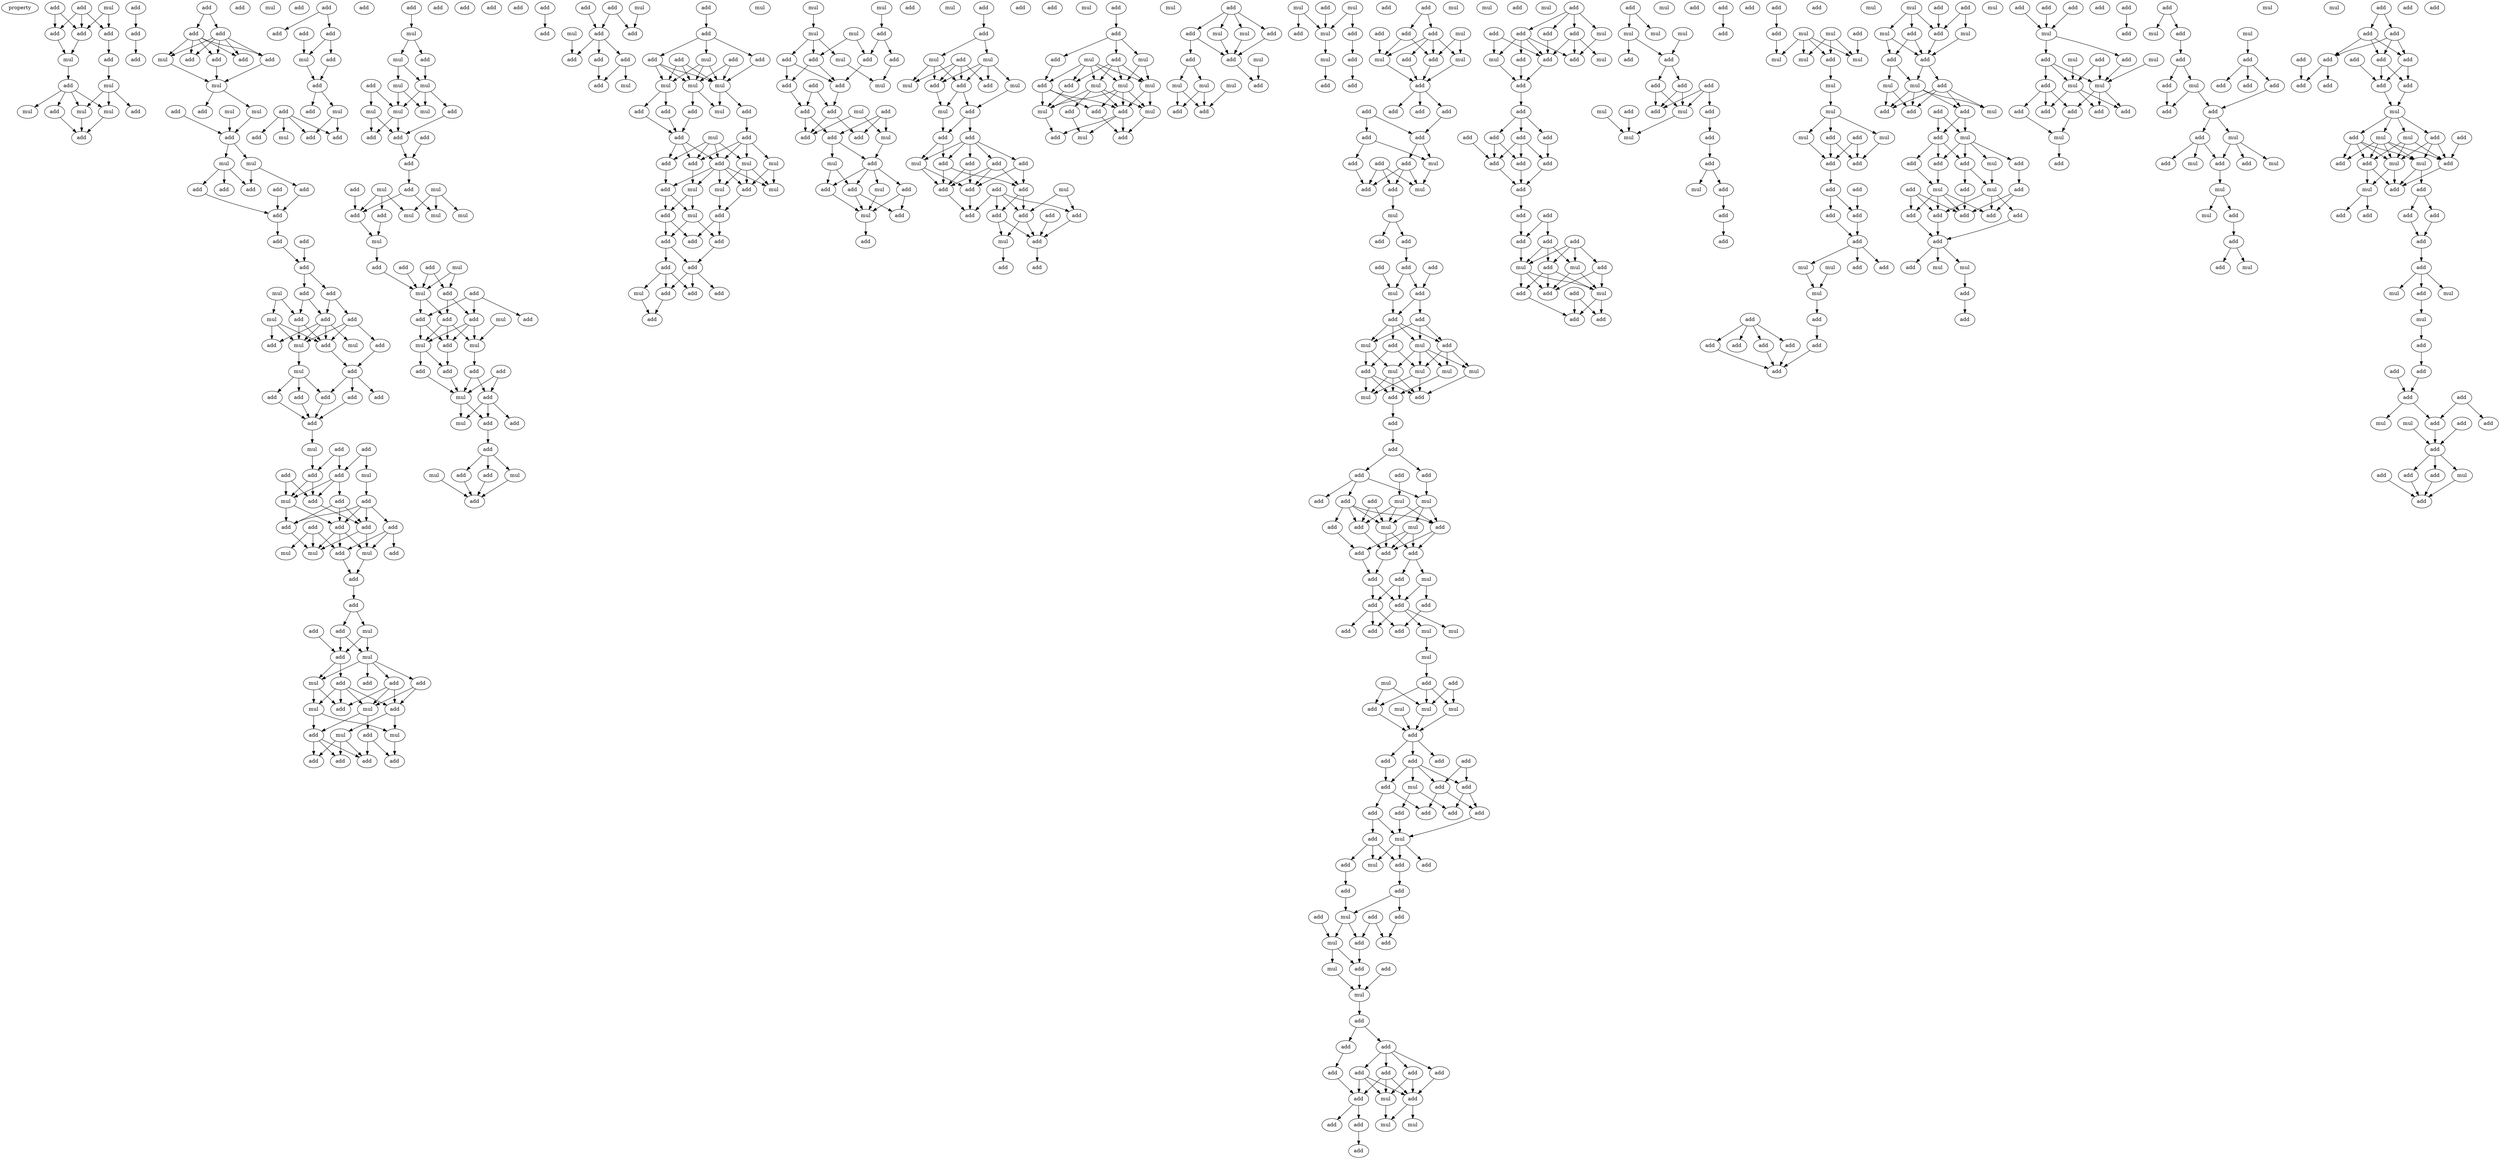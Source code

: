 digraph {
    node [fontcolor=black]
    property [mul=2,lf=1.5]
    0 [ label = add ];
    1 [ label = mul ];
    2 [ label = add ];
    3 [ label = add ];
    4 [ label = add ];
    5 [ label = add ];
    6 [ label = add ];
    7 [ label = mul ];
    8 [ label = mul ];
    9 [ label = add ];
    10 [ label = add ];
    11 [ label = add ];
    12 [ label = mul ];
    13 [ label = mul ];
    14 [ label = mul ];
    15 [ label = add ];
    16 [ label = add ];
    17 [ label = add ];
    18 [ label = add ];
    19 [ label = add ];
    20 [ label = add ];
    21 [ label = add ];
    22 [ label = add ];
    23 [ label = mul ];
    24 [ label = add ];
    25 [ label = add ];
    26 [ label = add ];
    27 [ label = mul ];
    28 [ label = add ];
    29 [ label = mul ];
    30 [ label = mul ];
    31 [ label = add ];
    32 [ label = add ];
    33 [ label = mul ];
    34 [ label = mul ];
    35 [ label = add ];
    36 [ label = add ];
    37 [ label = add ];
    38 [ label = add ];
    39 [ label = add ];
    40 [ label = add ];
    41 [ label = add ];
    42 [ label = add ];
    43 [ label = add ];
    44 [ label = add ];
    45 [ label = add ];
    46 [ label = mul ];
    47 [ label = add ];
    48 [ label = add ];
    49 [ label = add ];
    50 [ label = mul ];
    51 [ label = mul ];
    52 [ label = add ];
    53 [ label = add ];
    54 [ label = mul ];
    55 [ label = mul ];
    56 [ label = add ];
    57 [ label = add ];
    58 [ label = mul ];
    59 [ label = add ];
    60 [ label = add ];
    61 [ label = add ];
    62 [ label = add ];
    63 [ label = add ];
    64 [ label = add ];
    65 [ label = add ];
    66 [ label = add ];
    67 [ label = add ];
    68 [ label = mul ];
    69 [ label = add ];
    70 [ label = add ];
    71 [ label = mul ];
    72 [ label = add ];
    73 [ label = add ];
    74 [ label = add ];
    75 [ label = add ];
    76 [ label = mul ];
    77 [ label = add ];
    78 [ label = add ];
    79 [ label = add ];
    80 [ label = add ];
    81 [ label = add ];
    82 [ label = mul ];
    83 [ label = mul ];
    84 [ label = add ];
    85 [ label = mul ];
    86 [ label = add ];
    87 [ label = add ];
    88 [ label = add ];
    89 [ label = mul ];
    90 [ label = add ];
    91 [ label = add ];
    92 [ label = mul ];
    93 [ label = add ];
    94 [ label = add ];
    95 [ label = add ];
    96 [ label = mul ];
    97 [ label = add ];
    98 [ label = add ];
    99 [ label = add ];
    100 [ label = mul ];
    101 [ label = mul ];
    102 [ label = add ];
    103 [ label = mul ];
    104 [ label = mul ];
    105 [ label = add ];
    106 [ label = add ];
    107 [ label = add ];
    108 [ label = add ];
    109 [ label = add ];
    110 [ label = add ];
    111 [ label = add ];
    112 [ label = add ];
    113 [ label = add ];
    114 [ label = add ];
    115 [ label = add ];
    116 [ label = add ];
    117 [ label = mul ];
    118 [ label = add ];
    119 [ label = add ];
    120 [ label = mul ];
    121 [ label = add ];
    122 [ label = add ];
    123 [ label = add ];
    124 [ label = mul ];
    125 [ label = add ];
    126 [ label = add ];
    127 [ label = add ];
    128 [ label = add ];
    129 [ label = mul ];
    130 [ label = add ];
    131 [ label = mul ];
    132 [ label = mul ];
    133 [ label = mul ];
    134 [ label = add ];
    135 [ label = mul ];
    136 [ label = mul ];
    137 [ label = add ];
    138 [ label = add ];
    139 [ label = mul ];
    140 [ label = add ];
    141 [ label = add ];
    142 [ label = add ];
    143 [ label = add ];
    144 [ label = add ];
    145 [ label = mul ];
    146 [ label = add ];
    147 [ label = mul ];
    148 [ label = add ];
    149 [ label = add ];
    150 [ label = mul ];
    151 [ label = mul ];
    152 [ label = mul ];
    153 [ label = mul ];
    154 [ label = mul ];
    155 [ label = add ];
    156 [ label = add ];
    157 [ label = add ];
    158 [ label = add ];
    159 [ label = mul ];
    160 [ label = add ];
    161 [ label = add ];
    162 [ label = add ];
    163 [ label = add ];
    164 [ label = mul ];
    165 [ label = add ];
    166 [ label = add ];
    167 [ label = mul ];
    168 [ label = mul ];
    169 [ label = add ];
    170 [ label = add ];
    171 [ label = add ];
    172 [ label = add ];
    173 [ label = add ];
    174 [ label = mul ];
    175 [ label = add ];
    176 [ label = add ];
    177 [ label = mul ];
    178 [ label = add ];
    179 [ label = add ];
    180 [ label = add ];
    181 [ label = mul ];
    182 [ label = add ];
    183 [ label = add ];
    184 [ label = mul ];
    185 [ label = add ];
    186 [ label = add ];
    187 [ label = add ];
    188 [ label = add ];
    189 [ label = add ];
    190 [ label = mul ];
    191 [ label = mul ];
    192 [ label = add ];
    193 [ label = add ];
    194 [ label = add ];
    195 [ label = add ];
    196 [ label = add ];
    197 [ label = add ];
    198 [ label = add ];
    199 [ label = mul ];
    200 [ label = add ];
    201 [ label = add ];
    202 [ label = mul ];
    203 [ label = add ];
    204 [ label = add ];
    205 [ label = add ];
    206 [ label = mul ];
    207 [ label = mul ];
    208 [ label = mul ];
    209 [ label = add ];
    210 [ label = add ];
    211 [ label = add ];
    212 [ label = add ];
    213 [ label = mul ];
    214 [ label = mul ];
    215 [ label = add ];
    216 [ label = add ];
    217 [ label = mul ];
    218 [ label = mul ];
    219 [ label = add ];
    220 [ label = add ];
    221 [ label = add ];
    222 [ label = mul ];
    223 [ label = mul ];
    224 [ label = add ];
    225 [ label = mul ];
    226 [ label = add ];
    227 [ label = add ];
    228 [ label = add ];
    229 [ label = mul ];
    230 [ label = add ];
    231 [ label = add ];
    232 [ label = add ];
    233 [ label = add ];
    234 [ label = mul ];
    235 [ label = add ];
    236 [ label = add ];
    237 [ label = add ];
    238 [ label = add ];
    239 [ label = mul ];
    240 [ label = add ];
    241 [ label = mul ];
    242 [ label = mul ];
    243 [ label = mul ];
    244 [ label = add ];
    245 [ label = mul ];
    246 [ label = add ];
    247 [ label = add ];
    248 [ label = add ];
    249 [ label = mul ];
    250 [ label = add ];
    251 [ label = add ];
    252 [ label = add ];
    253 [ label = add ];
    254 [ label = mul ];
    255 [ label = add ];
    256 [ label = mul ];
    257 [ label = add ];
    258 [ label = add ];
    259 [ label = add ];
    260 [ label = add ];
    261 [ label = add ];
    262 [ label = mul ];
    263 [ label = add ];
    264 [ label = mul ];
    265 [ label = mul ];
    266 [ label = add ];
    267 [ label = add ];
    268 [ label = add ];
    269 [ label = add ];
    270 [ label = mul ];
    271 [ label = add ];
    272 [ label = add ];
    273 [ label = mul ];
    274 [ label = add ];
    275 [ label = add ];
    276 [ label = add ];
    277 [ label = add ];
    278 [ label = add ];
    279 [ label = mul ];
    280 [ label = mul ];
    281 [ label = add ];
    282 [ label = add ];
    283 [ label = add ];
    284 [ label = mul ];
    285 [ label = mul ];
    286 [ label = add ];
    287 [ label = mul ];
    288 [ label = add ];
    289 [ label = add ];
    290 [ label = add ];
    291 [ label = mul ];
    292 [ label = add ];
    293 [ label = add ];
    294 [ label = add ];
    295 [ label = add ];
    296 [ label = mul ];
    297 [ label = add ];
    298 [ label = add ];
    299 [ label = add ];
    300 [ label = add ];
    301 [ label = add ];
    302 [ label = add ];
    303 [ label = add ];
    304 [ label = add ];
    305 [ label = mul ];
    306 [ label = add ];
    307 [ label = add ];
    308 [ label = add ];
    309 [ label = mul ];
    310 [ label = add ];
    311 [ label = mul ];
    312 [ label = add ];
    313 [ label = mul ];
    314 [ label = add ];
    315 [ label = add ];
    316 [ label = mul ];
    317 [ label = mul ];
    318 [ label = add ];
    319 [ label = mul ];
    320 [ label = add ];
    321 [ label = mul ];
    322 [ label = mul ];
    323 [ label = add ];
    324 [ label = add ];
    325 [ label = add ];
    326 [ label = mul ];
    327 [ label = mul ];
    328 [ label = add ];
    329 [ label = add ];
    330 [ label = add ];
    331 [ label = add ];
    332 [ label = mul ];
    333 [ label = mul ];
    334 [ label = add ];
    335 [ label = mul ];
    336 [ label = add ];
    337 [ label = add ];
    338 [ label = mul ];
    339 [ label = add ];
    340 [ label = mul ];
    341 [ label = mul ];
    342 [ label = add ];
    343 [ label = add ];
    344 [ label = mul ];
    345 [ label = mul ];
    346 [ label = add ];
    347 [ label = add ];
    348 [ label = mul ];
    349 [ label = add ];
    350 [ label = mul ];
    351 [ label = add ];
    352 [ label = add ];
    353 [ label = add ];
    354 [ label = add ];
    355 [ label = add ];
    356 [ label = add ];
    357 [ label = mul ];
    358 [ label = add ];
    359 [ label = add ];
    360 [ label = mul ];
    361 [ label = add ];
    362 [ label = mul ];
    363 [ label = add ];
    364 [ label = add ];
    365 [ label = add ];
    366 [ label = add ];
    367 [ label = add ];
    368 [ label = add ];
    369 [ label = add ];
    370 [ label = add ];
    371 [ label = add ];
    372 [ label = mul ];
    373 [ label = add ];
    374 [ label = mul ];
    375 [ label = add ];
    376 [ label = add ];
    377 [ label = mul ];
    378 [ label = add ];
    379 [ label = mul ];
    380 [ label = add ];
    381 [ label = add ];
    382 [ label = add ];
    383 [ label = mul ];
    384 [ label = add ];
    385 [ label = add ];
    386 [ label = add ];
    387 [ label = mul ];
    388 [ label = add ];
    389 [ label = add ];
    390 [ label = mul ];
    391 [ label = add ];
    392 [ label = mul ];
    393 [ label = add ];
    394 [ label = add ];
    395 [ label = mul ];
    396 [ label = mul ];
    397 [ label = mul ];
    398 [ label = mul ];
    399 [ label = add ];
    400 [ label = add ];
    401 [ label = add ];
    402 [ label = mul ];
    403 [ label = add ];
    404 [ label = add ];
    405 [ label = add ];
    406 [ label = add ];
    407 [ label = add ];
    408 [ label = mul ];
    409 [ label = mul ];
    410 [ label = add ];
    411 [ label = add ];
    412 [ label = add ];
    413 [ label = add ];
    414 [ label = add ];
    415 [ label = mul ];
    416 [ label = mul ];
    417 [ label = add ];
    418 [ label = add ];
    419 [ label = add ];
    420 [ label = add ];
    421 [ label = add ];
    422 [ label = mul ];
    423 [ label = add ];
    424 [ label = add ];
    425 [ label = add ];
    426 [ label = add ];
    427 [ label = mul ];
    428 [ label = add ];
    429 [ label = add ];
    430 [ label = mul ];
    431 [ label = add ];
    432 [ label = mul ];
    433 [ label = add ];
    434 [ label = mul ];
    435 [ label = add ];
    436 [ label = add ];
    437 [ label = mul ];
    438 [ label = mul ];
    439 [ label = mul ];
    440 [ label = add ];
    441 [ label = add ];
    442 [ label = add ];
    443 [ label = add ];
    444 [ label = add ];
    445 [ label = add ];
    446 [ label = add ];
    447 [ label = add ];
    448 [ label = mul ];
    449 [ label = add ];
    450 [ label = add ];
    451 [ label = add ];
    452 [ label = add ];
    453 [ label = add ];
    454 [ label = mul ];
    455 [ label = add ];
    456 [ label = add ];
    457 [ label = add ];
    458 [ label = add ];
    459 [ label = mul ];
    460 [ label = add ];
    461 [ label = add ];
    462 [ label = mul ];
    463 [ label = add ];
    464 [ label = add ];
    465 [ label = add ];
    466 [ label = add ];
    467 [ label = mul ];
    468 [ label = add ];
    469 [ label = mul ];
    470 [ label = add ];
    471 [ label = mul ];
    472 [ label = add ];
    473 [ label = mul ];
    474 [ label = add ];
    475 [ label = add ];
    476 [ label = add ];
    477 [ label = add ];
    478 [ label = add ];
    479 [ label = add ];
    480 [ label = add ];
    481 [ label = add ];
    482 [ label = add ];
    483 [ label = add ];
    484 [ label = mul ];
    485 [ label = mul ];
    486 [ label = mul ];
    487 [ label = add ];
    488 [ label = add ];
    489 [ label = add ];
    490 [ label = add ];
    491 [ label = add ];
    492 [ label = add ];
    493 [ label = mul ];
    494 [ label = add ];
    495 [ label = add ];
    496 [ label = add ];
    497 [ label = mul ];
    498 [ label = add ];
    499 [ label = add ];
    500 [ label = mul ];
    501 [ label = add ];
    502 [ label = add ];
    503 [ label = add ];
    504 [ label = add ];
    505 [ label = add ];
    506 [ label = add ];
    507 [ label = add ];
    508 [ label = add ];
    509 [ label = add ];
    510 [ label = add ];
    511 [ label = add ];
    512 [ label = add ];
    513 [ label = add ];
    514 [ label = add ];
    515 [ label = add ];
    516 [ label = add ];
    517 [ label = add ];
    518 [ label = mul ];
    519 [ label = mul ];
    520 [ label = add ];
    521 [ label = add ];
    522 [ label = mul ];
    523 [ label = add ];
    524 [ label = add ];
    525 [ label = add ];
    526 [ label = add ];
    527 [ label = mul ];
    528 [ label = mul ];
    529 [ label = mul ];
    530 [ label = mul ];
    531 [ label = add ];
    532 [ label = add ];
    533 [ label = add ];
    534 [ label = add ];
    535 [ label = add ];
    536 [ label = add ];
    537 [ label = mul ];
    538 [ label = add ];
    539 [ label = mul ];
    540 [ label = add ];
    541 [ label = add ];
    542 [ label = add ];
    543 [ label = mul ];
    544 [ label = add ];
    545 [ label = add ];
    546 [ label = mul ];
    547 [ label = add ];
    548 [ label = add ];
    549 [ label = add ];
    550 [ label = add ];
    551 [ label = add ];
    552 [ label = add ];
    553 [ label = add ];
    554 [ label = mul ];
    555 [ label = add ];
    556 [ label = add ];
    557 [ label = mul ];
    558 [ label = mul ];
    559 [ label = add ];
    560 [ label = mul ];
    561 [ label = mul ];
    562 [ label = mul ];
    563 [ label = mul ];
    564 [ label = add ];
    565 [ label = mul ];
    566 [ label = mul ];
    567 [ label = add ];
    568 [ label = add ];
    569 [ label = add ];
    570 [ label = add ];
    571 [ label = add ];
    572 [ label = add ];
    573 [ label = add ];
    574 [ label = add ];
    575 [ label = mul ];
    576 [ label = add ];
    577 [ label = add ];
    578 [ label = mul ];
    579 [ label = mul ];
    580 [ label = mul ];
    581 [ label = add ];
    582 [ label = add ];
    583 [ label = add ];
    584 [ label = add ];
    585 [ label = add ];
    586 [ label = add ];
    587 [ label = add ];
    588 [ label = add ];
    589 [ label = add ];
    590 [ label = add ];
    591 [ label = mul ];
    592 [ label = mul ];
    593 [ label = add ];
    594 [ label = add ];
    595 [ label = mul ];
    596 [ label = add ];
    597 [ label = add ];
    598 [ label = mul ];
    599 [ label = add ];
    600 [ label = mul ];
    601 [ label = add ];
    602 [ label = add ];
    603 [ label = add ];
    604 [ label = mul ];
    605 [ label = add ];
    606 [ label = mul ];
    607 [ label = add ];
    608 [ label = add ];
    609 [ label = add ];
    610 [ label = add ];
    611 [ label = add ];
    612 [ label = mul ];
    613 [ label = add ];
    614 [ label = add ];
    615 [ label = add ];
    616 [ label = mul ];
    617 [ label = mul ];
    618 [ label = add ];
    619 [ label = add ];
    620 [ label = add ];
    621 [ label = add ];
    622 [ label = add ];
    623 [ label = add ];
    624 [ label = add ];
    625 [ label = mul ];
    626 [ label = mul ];
    627 [ label = mul ];
    628 [ label = add ];
    629 [ label = add ];
    630 [ label = add ];
    631 [ label = add ];
    632 [ label = add ];
    633 [ label = add ];
    634 [ label = mul ];
    635 [ label = mul ];
    636 [ label = mul ];
    637 [ label = add ];
    638 [ label = add ];
    639 [ label = add ];
    640 [ label = mul ];
    641 [ label = mul ];
    642 [ label = add ];
    643 [ label = add ];
    644 [ label = add ];
    645 [ label = add ];
    646 [ label = add ];
    647 [ label = add ];
    648 [ label = mul ];
    649 [ label = add ];
    650 [ label = add ];
    651 [ label = add ];
    652 [ label = add ];
    653 [ label = mul ];
    654 [ label = mul ];
    655 [ label = add ];
    656 [ label = add ];
    657 [ label = add ];
    658 [ label = mul ];
    659 [ label = add ];
    660 [ label = add ];
    661 [ label = add ];
    662 [ label = add ];
    663 [ label = add ];
    664 [ label = add ];
    665 [ label = add ];
    666 [ label = mul ];
    667 [ label = add ];
    668 [ label = add ];
    669 [ label = add ];
    670 [ label = mul ];
    671 [ label = mul ];
    672 [ label = mul ];
    673 [ label = mul ];
    674 [ label = mul ];
    675 [ label = mul ];
    676 [ label = add ];
    677 [ label = add ];
    678 [ label = add ];
    679 [ label = add ];
    680 [ label = mul ];
    681 [ label = add ];
    682 [ label = add ];
    683 [ label = add ];
    684 [ label = add ];
    685 [ label = add ];
    686 [ label = add ];
    687 [ label = add ];
    688 [ label = add ];
    689 [ label = add ];
    690 [ label = add ];
    691 [ label = add ];
    692 [ label = mul ];
    693 [ label = add ];
    694 [ label = mul ];
    695 [ label = add ];
    696 [ label = add ];
    697 [ label = mul ];
    698 [ label = mul ];
    699 [ label = add ];
    700 [ label = mul ];
    701 [ label = add ];
    702 [ label = add ];
    703 [ label = add ];
    704 [ label = mul ];
    705 [ label = add ];
    706 [ label = add ];
    707 [ label = add ];
    708 [ label = add ];
    709 [ label = add ];
    710 [ label = add ];
    711 [ label = add ];
    712 [ label = add ];
    713 [ label = mul ];
    714 [ label = add ];
    715 [ label = mul ];
    716 [ label = mul ];
    717 [ label = add ];
    718 [ label = add ];
    719 [ label = add ];
    720 [ label = add ];
    721 [ label = add ];
    722 [ label = mul ];
    723 [ label = mul ];
    724 [ label = add ];
    725 [ label = add ];
    726 [ label = add ];
    727 [ label = add ];
    728 [ label = add ];
    729 [ label = add ];
    730 [ label = add ];
    731 [ label = add ];
    732 [ label = mul ];
    733 [ label = add ];
    0 -> 3 [ name = 0 ];
    0 -> 4 [ name = 1 ];
    1 -> 4 [ name = 2 ];
    1 -> 5 [ name = 3 ];
    2 -> 3 [ name = 4 ];
    2 -> 4 [ name = 5 ];
    2 -> 5 [ name = 6 ];
    3 -> 7 [ name = 7 ];
    4 -> 7 [ name = 8 ];
    5 -> 6 [ name = 9 ];
    6 -> 8 [ name = 10 ];
    7 -> 9 [ name = 11 ];
    8 -> 11 [ name = 12 ];
    8 -> 13 [ name = 13 ];
    8 -> 14 [ name = 14 ];
    9 -> 10 [ name = 15 ];
    9 -> 12 [ name = 16 ];
    9 -> 13 [ name = 17 ];
    9 -> 14 [ name = 18 ];
    10 -> 15 [ name = 19 ];
    13 -> 15 [ name = 20 ];
    14 -> 15 [ name = 21 ];
    16 -> 17 [ name = 22 ];
    17 -> 18 [ name = 23 ];
    19 -> 20 [ name = 24 ];
    19 -> 21 [ name = 25 ];
    20 -> 22 [ name = 26 ];
    20 -> 23 [ name = 27 ];
    20 -> 24 [ name = 28 ];
    20 -> 25 [ name = 29 ];
    20 -> 26 [ name = 30 ];
    21 -> 22 [ name = 31 ];
    21 -> 23 [ name = 32 ];
    21 -> 24 [ name = 33 ];
    21 -> 25 [ name = 34 ];
    21 -> 26 [ name = 35 ];
    23 -> 27 [ name = 36 ];
    24 -> 27 [ name = 37 ];
    26 -> 27 [ name = 38 ];
    27 -> 29 [ name = 39 ];
    27 -> 31 [ name = 40 ];
    28 -> 32 [ name = 41 ];
    29 -> 32 [ name = 42 ];
    30 -> 32 [ name = 43 ];
    32 -> 33 [ name = 44 ];
    32 -> 34 [ name = 45 ];
    33 -> 36 [ name = 46 ];
    33 -> 39 [ name = 47 ];
    34 -> 35 [ name = 48 ];
    34 -> 38 [ name = 49 ];
    34 -> 39 [ name = 50 ];
    35 -> 40 [ name = 51 ];
    36 -> 40 [ name = 52 ];
    37 -> 40 [ name = 53 ];
    40 -> 41 [ name = 54 ];
    41 -> 44 [ name = 55 ];
    42 -> 44 [ name = 56 ];
    44 -> 45 [ name = 57 ];
    44 -> 47 [ name = 58 ];
    45 -> 48 [ name = 59 ];
    45 -> 52 [ name = 60 ];
    46 -> 49 [ name = 61 ];
    46 -> 51 [ name = 62 ];
    47 -> 48 [ name = 63 ];
    47 -> 49 [ name = 64 ];
    48 -> 53 [ name = 65 ];
    48 -> 54 [ name = 66 ];
    48 -> 55 [ name = 67 ];
    48 -> 57 [ name = 68 ];
    49 -> 53 [ name = 69 ];
    49 -> 54 [ name = 70 ];
    51 -> 53 [ name = 71 ];
    51 -> 54 [ name = 72 ];
    51 -> 57 [ name = 73 ];
    52 -> 53 [ name = 74 ];
    52 -> 54 [ name = 75 ];
    52 -> 56 [ name = 76 ];
    53 -> 59 [ name = 77 ];
    54 -> 58 [ name = 78 ];
    56 -> 59 [ name = 79 ];
    58 -> 61 [ name = 80 ];
    58 -> 63 [ name = 81 ];
    58 -> 64 [ name = 82 ];
    59 -> 60 [ name = 83 ];
    59 -> 62 [ name = 84 ];
    59 -> 64 [ name = 85 ];
    61 -> 65 [ name = 86 ];
    62 -> 65 [ name = 87 ];
    63 -> 65 [ name = 88 ];
    64 -> 65 [ name = 89 ];
    65 -> 68 [ name = 90 ];
    66 -> 69 [ name = 91 ];
    66 -> 72 [ name = 92 ];
    67 -> 71 [ name = 93 ];
    67 -> 72 [ name = 94 ];
    68 -> 69 [ name = 95 ];
    69 -> 73 [ name = 96 ];
    69 -> 76 [ name = 97 ];
    70 -> 73 [ name = 98 ];
    70 -> 76 [ name = 99 ];
    71 -> 74 [ name = 100 ];
    72 -> 73 [ name = 101 ];
    72 -> 75 [ name = 102 ];
    72 -> 76 [ name = 103 ];
    73 -> 80 [ name = 104 ];
    74 -> 77 [ name = 105 ];
    74 -> 79 [ name = 106 ];
    74 -> 80 [ name = 107 ];
    74 -> 81 [ name = 108 ];
    75 -> 77 [ name = 109 ];
    75 -> 79 [ name = 110 ];
    75 -> 80 [ name = 111 ];
    76 -> 77 [ name = 112 ];
    76 -> 79 [ name = 113 ];
    77 -> 83 [ name = 114 ];
    78 -> 82 [ name = 115 ];
    78 -> 83 [ name = 116 ];
    78 -> 84 [ name = 117 ];
    79 -> 83 [ name = 118 ];
    79 -> 84 [ name = 119 ];
    79 -> 85 [ name = 120 ];
    80 -> 83 [ name = 121 ];
    80 -> 85 [ name = 122 ];
    81 -> 84 [ name = 123 ];
    81 -> 85 [ name = 124 ];
    81 -> 86 [ name = 125 ];
    84 -> 87 [ name = 126 ];
    85 -> 87 [ name = 127 ];
    87 -> 88 [ name = 128 ];
    88 -> 89 [ name = 129 ];
    88 -> 90 [ name = 130 ];
    89 -> 92 [ name = 131 ];
    89 -> 93 [ name = 132 ];
    90 -> 92 [ name = 133 ];
    90 -> 93 [ name = 134 ];
    91 -> 93 [ name = 135 ];
    92 -> 95 [ name = 136 ];
    92 -> 96 [ name = 137 ];
    92 -> 97 [ name = 138 ];
    92 -> 98 [ name = 139 ];
    93 -> 94 [ name = 140 ];
    93 -> 96 [ name = 141 ];
    94 -> 99 [ name = 142 ];
    94 -> 100 [ name = 143 ];
    94 -> 101 [ name = 144 ];
    94 -> 102 [ name = 145 ];
    96 -> 99 [ name = 146 ];
    96 -> 100 [ name = 147 ];
    97 -> 99 [ name = 148 ];
    97 -> 101 [ name = 149 ];
    97 -> 102 [ name = 150 ];
    98 -> 101 [ name = 151 ];
    98 -> 102 [ name = 152 ];
    100 -> 104 [ name = 153 ];
    100 -> 106 [ name = 154 ];
    101 -> 105 [ name = 155 ];
    101 -> 106 [ name = 156 ];
    102 -> 103 [ name = 157 ];
    102 -> 104 [ name = 158 ];
    103 -> 107 [ name = 159 ];
    103 -> 108 [ name = 160 ];
    103 -> 109 [ name = 161 ];
    104 -> 111 [ name = 162 ];
    105 -> 109 [ name = 163 ];
    105 -> 111 [ name = 164 ];
    106 -> 107 [ name = 165 ];
    106 -> 108 [ name = 166 ];
    106 -> 109 [ name = 167 ];
    112 -> 114 [ name = 168 ];
    112 -> 115 [ name = 169 ];
    113 -> 117 [ name = 170 ];
    114 -> 116 [ name = 171 ];
    114 -> 117 [ name = 172 ];
    116 -> 118 [ name = 173 ];
    117 -> 118 [ name = 174 ];
    118 -> 120 [ name = 175 ];
    118 -> 121 [ name = 176 ];
    119 -> 122 [ name = 177 ];
    119 -> 123 [ name = 178 ];
    119 -> 124 [ name = 179 ];
    119 -> 126 [ name = 180 ];
    120 -> 122 [ name = 181 ];
    120 -> 126 [ name = 182 ];
    127 -> 129 [ name = 183 ];
    129 -> 130 [ name = 184 ];
    129 -> 131 [ name = 185 ];
    130 -> 133 [ name = 186 ];
    131 -> 132 [ name = 187 ];
    131 -> 133 [ name = 188 ];
    132 -> 135 [ name = 189 ];
    132 -> 136 [ name = 190 ];
    133 -> 135 [ name = 191 ];
    133 -> 136 [ name = 192 ];
    133 -> 137 [ name = 193 ];
    134 -> 135 [ name = 194 ];
    134 -> 139 [ name = 195 ];
    135 -> 141 [ name = 196 ];
    135 -> 142 [ name = 197 ];
    137 -> 142 [ name = 198 ];
    139 -> 141 [ name = 199 ];
    139 -> 142 [ name = 200 ];
    140 -> 143 [ name = 201 ];
    142 -> 143 [ name = 202 ];
    143 -> 144 [ name = 203 ];
    144 -> 148 [ name = 204 ];
    144 -> 151 [ name = 205 ];
    145 -> 150 [ name = 206 ];
    145 -> 151 [ name = 207 ];
    145 -> 152 [ name = 208 ];
    146 -> 148 [ name = 209 ];
    147 -> 148 [ name = 210 ];
    147 -> 149 [ name = 211 ];
    147 -> 152 [ name = 212 ];
    148 -> 153 [ name = 213 ];
    149 -> 153 [ name = 214 ];
    153 -> 156 [ name = 215 ];
    154 -> 159 [ name = 216 ];
    154 -> 161 [ name = 217 ];
    156 -> 159 [ name = 218 ];
    157 -> 159 [ name = 219 ];
    158 -> 159 [ name = 220 ];
    158 -> 161 [ name = 221 ];
    159 -> 162 [ name = 222 ];
    159 -> 165 [ name = 223 ];
    160 -> 162 [ name = 224 ];
    160 -> 163 [ name = 225 ];
    160 -> 166 [ name = 226 ];
    161 -> 163 [ name = 227 ];
    161 -> 165 [ name = 228 ];
    162 -> 168 [ name = 229 ];
    162 -> 169 [ name = 230 ];
    163 -> 167 [ name = 231 ];
    163 -> 168 [ name = 232 ];
    163 -> 169 [ name = 233 ];
    164 -> 167 [ name = 234 ];
    165 -> 167 [ name = 235 ];
    165 -> 168 [ name = 236 ];
    165 -> 169 [ name = 237 ];
    167 -> 172 [ name = 238 ];
    168 -> 170 [ name = 239 ];
    168 -> 173 [ name = 240 ];
    169 -> 170 [ name = 241 ];
    170 -> 174 [ name = 242 ];
    171 -> 174 [ name = 243 ];
    171 -> 175 [ name = 244 ];
    172 -> 174 [ name = 245 ];
    172 -> 175 [ name = 246 ];
    173 -> 174 [ name = 247 ];
    174 -> 177 [ name = 248 ];
    174 -> 178 [ name = 249 ];
    175 -> 177 [ name = 250 ];
    175 -> 178 [ name = 251 ];
    175 -> 179 [ name = 252 ];
    178 -> 180 [ name = 253 ];
    180 -> 182 [ name = 254 ];
    180 -> 183 [ name = 255 ];
    180 -> 184 [ name = 256 ];
    181 -> 185 [ name = 257 ];
    182 -> 185 [ name = 258 ];
    183 -> 185 [ name = 259 ];
    184 -> 185 [ name = 260 ];
    186 -> 187 [ name = 261 ];
    188 -> 192 [ name = 262 ];
    189 -> 192 [ name = 263 ];
    189 -> 193 [ name = 264 ];
    190 -> 193 [ name = 265 ];
    191 -> 194 [ name = 266 ];
    192 -> 194 [ name = 267 ];
    192 -> 195 [ name = 268 ];
    192 -> 196 [ name = 269 ];
    195 -> 197 [ name = 270 ];
    195 -> 199 [ name = 271 ];
    196 -> 197 [ name = 272 ];
    198 -> 200 [ name = 273 ];
    200 -> 202 [ name = 274 ];
    200 -> 203 [ name = 275 ];
    200 -> 204 [ name = 276 ];
    201 -> 206 [ name = 277 ];
    201 -> 208 [ name = 278 ];
    202 -> 206 [ name = 279 ];
    202 -> 207 [ name = 280 ];
    202 -> 208 [ name = 281 ];
    203 -> 208 [ name = 282 ];
    204 -> 206 [ name = 283 ];
    204 -> 207 [ name = 284 ];
    204 -> 208 [ name = 285 ];
    205 -> 206 [ name = 286 ];
    205 -> 207 [ name = 287 ];
    205 -> 208 [ name = 288 ];
    206 -> 209 [ name = 289 ];
    206 -> 213 [ name = 290 ];
    207 -> 211 [ name = 291 ];
    207 -> 212 [ name = 292 ];
    208 -> 210 [ name = 293 ];
    208 -> 213 [ name = 294 ];
    209 -> 215 [ name = 295 ];
    210 -> 216 [ name = 296 ];
    211 -> 215 [ name = 297 ];
    212 -> 215 [ name = 298 ];
    214 -> 218 [ name = 299 ];
    214 -> 219 [ name = 300 ];
    214 -> 220 [ name = 301 ];
    214 -> 221 [ name = 302 ];
    215 -> 219 [ name = 303 ];
    215 -> 220 [ name = 304 ];
    215 -> 221 [ name = 305 ];
    216 -> 217 [ name = 306 ];
    216 -> 218 [ name = 307 ];
    216 -> 219 [ name = 308 ];
    216 -> 221 [ name = 309 ];
    217 -> 225 [ name = 310 ];
    217 -> 226 [ name = 311 ];
    218 -> 223 [ name = 312 ];
    218 -> 225 [ name = 313 ];
    218 -> 226 [ name = 314 ];
    219 -> 222 [ name = 315 ];
    219 -> 223 [ name = 316 ];
    219 -> 224 [ name = 317 ];
    219 -> 225 [ name = 318 ];
    219 -> 226 [ name = 319 ];
    220 -> 224 [ name = 320 ];
    221 -> 222 [ name = 321 ];
    222 -> 228 [ name = 322 ];
    222 -> 229 [ name = 323 ];
    223 -> 227 [ name = 324 ];
    224 -> 228 [ name = 325 ];
    224 -> 229 [ name = 326 ];
    226 -> 227 [ name = 327 ];
    227 -> 230 [ name = 328 ];
    227 -> 231 [ name = 329 ];
    228 -> 231 [ name = 330 ];
    228 -> 232 [ name = 331 ];
    229 -> 230 [ name = 332 ];
    229 -> 232 [ name = 333 ];
    230 -> 235 [ name = 334 ];
    232 -> 233 [ name = 335 ];
    232 -> 235 [ name = 336 ];
    233 -> 237 [ name = 337 ];
    233 -> 238 [ name = 338 ];
    233 -> 239 [ name = 339 ];
    235 -> 236 [ name = 340 ];
    235 -> 237 [ name = 341 ];
    235 -> 238 [ name = 342 ];
    238 -> 240 [ name = 343 ];
    239 -> 240 [ name = 344 ];
    241 -> 243 [ name = 345 ];
    242 -> 244 [ name = 346 ];
    243 -> 247 [ name = 347 ];
    243 -> 249 [ name = 348 ];
    243 -> 250 [ name = 349 ];
    244 -> 246 [ name = 350 ];
    244 -> 248 [ name = 351 ];
    245 -> 246 [ name = 352 ];
    245 -> 247 [ name = 353 ];
    246 -> 252 [ name = 354 ];
    247 -> 252 [ name = 355 ];
    247 -> 253 [ name = 356 ];
    248 -> 254 [ name = 357 ];
    249 -> 254 [ name = 358 ];
    250 -> 252 [ name = 359 ];
    250 -> 253 [ name = 360 ];
    251 -> 255 [ name = 361 ];
    251 -> 257 [ name = 362 ];
    252 -> 255 [ name = 363 ];
    253 -> 257 [ name = 364 ];
    255 -> 259 [ name = 365 ];
    255 -> 261 [ name = 366 ];
    256 -> 259 [ name = 367 ];
    256 -> 262 [ name = 368 ];
    257 -> 259 [ name = 369 ];
    257 -> 260 [ name = 370 ];
    258 -> 260 [ name = 371 ];
    258 -> 261 [ name = 372 ];
    258 -> 262 [ name = 373 ];
    260 -> 263 [ name = 374 ];
    260 -> 264 [ name = 375 ];
    262 -> 263 [ name = 376 ];
    263 -> 265 [ name = 377 ];
    263 -> 266 [ name = 378 ];
    263 -> 268 [ name = 379 ];
    263 -> 269 [ name = 380 ];
    264 -> 268 [ name = 381 ];
    264 -> 269 [ name = 382 ];
    265 -> 270 [ name = 383 ];
    266 -> 270 [ name = 384 ];
    266 -> 271 [ name = 385 ];
    268 -> 270 [ name = 386 ];
    268 -> 271 [ name = 387 ];
    269 -> 270 [ name = 388 ];
    270 -> 272 [ name = 389 ];
    274 -> 277 [ name = 390 ];
    277 -> 279 [ name = 391 ];
    277 -> 280 [ name = 392 ];
    278 -> 281 [ name = 393 ];
    278 -> 282 [ name = 394 ];
    278 -> 283 [ name = 395 ];
    278 -> 285 [ name = 396 ];
    279 -> 281 [ name = 397 ];
    279 -> 282 [ name = 398 ];
    279 -> 283 [ name = 399 ];
    279 -> 284 [ name = 400 ];
    280 -> 281 [ name = 401 ];
    280 -> 283 [ name = 402 ];
    280 -> 285 [ name = 403 ];
    281 -> 286 [ name = 404 ];
    281 -> 287 [ name = 405 ];
    283 -> 287 [ name = 406 ];
    284 -> 286 [ name = 407 ];
    286 -> 288 [ name = 408 ];
    286 -> 289 [ name = 409 ];
    287 -> 289 [ name = 410 ];
    288 -> 290 [ name = 411 ];
    288 -> 291 [ name = 412 ];
    288 -> 292 [ name = 413 ];
    288 -> 293 [ name = 414 ];
    288 -> 294 [ name = 415 ];
    289 -> 290 [ name = 416 ];
    289 -> 291 [ name = 417 ];
    290 -> 297 [ name = 418 ];
    290 -> 298 [ name = 419 ];
    291 -> 295 [ name = 420 ];
    291 -> 298 [ name = 421 ];
    292 -> 295 [ name = 422 ];
    292 -> 297 [ name = 423 ];
    292 -> 298 [ name = 424 ];
    293 -> 295 [ name = 425 ];
    293 -> 297 [ name = 426 ];
    294 -> 295 [ name = 427 ];
    294 -> 298 [ name = 428 ];
    295 -> 304 [ name = 429 ];
    296 -> 300 [ name = 430 ];
    296 -> 301 [ name = 431 ];
    297 -> 300 [ name = 432 ];
    297 -> 302 [ name = 433 ];
    298 -> 304 [ name = 434 ];
    299 -> 300 [ name = 435 ];
    299 -> 301 [ name = 436 ];
    299 -> 302 [ name = 437 ];
    299 -> 304 [ name = 438 ];
    300 -> 305 [ name = 439 ];
    300 -> 306 [ name = 440 ];
    301 -> 306 [ name = 441 ];
    302 -> 305 [ name = 442 ];
    302 -> 306 [ name = 443 ];
    303 -> 306 [ name = 444 ];
    305 -> 308 [ name = 445 ];
    306 -> 307 [ name = 446 ];
    310 -> 312 [ name = 447 ];
    312 -> 314 [ name = 448 ];
    312 -> 315 [ name = 449 ];
    312 -> 316 [ name = 450 ];
    313 -> 317 [ name = 451 ];
    313 -> 318 [ name = 452 ];
    313 -> 319 [ name = 453 ];
    313 -> 320 [ name = 454 ];
    313 -> 321 [ name = 455 ];
    314 -> 317 [ name = 456 ];
    314 -> 318 [ name = 457 ];
    314 -> 319 [ name = 458 ];
    314 -> 321 [ name = 459 ];
    315 -> 320 [ name = 460 ];
    316 -> 319 [ name = 461 ];
    316 -> 321 [ name = 462 ];
    317 -> 322 [ name = 463 ];
    317 -> 323 [ name = 464 ];
    317 -> 324 [ name = 465 ];
    317 -> 326 [ name = 466 ];
    318 -> 326 [ name = 467 ];
    319 -> 322 [ name = 468 ];
    319 -> 324 [ name = 469 ];
    320 -> 324 [ name = 470 ];
    320 -> 325 [ name = 471 ];
    320 -> 326 [ name = 472 ];
    321 -> 322 [ name = 473 ];
    321 -> 324 [ name = 474 ];
    321 -> 325 [ name = 475 ];
    321 -> 326 [ name = 476 ];
    322 -> 329 [ name = 477 ];
    323 -> 327 [ name = 478 ];
    324 -> 327 [ name = 479 ];
    324 -> 328 [ name = 480 ];
    324 -> 329 [ name = 481 ];
    325 -> 329 [ name = 482 ];
    326 -> 328 [ name = 483 ];
    330 -> 331 [ name = 484 ];
    330 -> 332 [ name = 485 ];
    330 -> 333 [ name = 486 ];
    330 -> 334 [ name = 487 ];
    331 -> 336 [ name = 488 ];
    331 -> 337 [ name = 489 ];
    332 -> 337 [ name = 490 ];
    333 -> 337 [ name = 491 ];
    334 -> 337 [ name = 492 ];
    335 -> 339 [ name = 493 ];
    336 -> 340 [ name = 494 ];
    336 -> 341 [ name = 495 ];
    337 -> 339 [ name = 496 ];
    338 -> 343 [ name = 497 ];
    340 -> 342 [ name = 498 ];
    340 -> 343 [ name = 499 ];
    341 -> 342 [ name = 500 ];
    341 -> 343 [ name = 501 ];
    344 -> 348 [ name = 502 ];
    344 -> 349 [ name = 503 ];
    345 -> 347 [ name = 504 ];
    345 -> 348 [ name = 505 ];
    346 -> 348 [ name = 506 ];
    347 -> 351 [ name = 507 ];
    348 -> 350 [ name = 508 ];
    350 -> 354 [ name = 509 ];
    351 -> 353 [ name = 510 ];
    355 -> 356 [ name = 511 ];
    355 -> 359 [ name = 512 ];
    356 -> 360 [ name = 513 ];
    356 -> 361 [ name = 514 ];
    356 -> 362 [ name = 515 ];
    356 -> 363 [ name = 516 ];
    357 -> 361 [ name = 517 ];
    357 -> 362 [ name = 518 ];
    358 -> 360 [ name = 519 ];
    359 -> 360 [ name = 520 ];
    359 -> 361 [ name = 521 ];
    360 -> 364 [ name = 522 ];
    361 -> 364 [ name = 523 ];
    362 -> 364 [ name = 524 ];
    363 -> 364 [ name = 525 ];
    364 -> 366 [ name = 526 ];
    364 -> 367 [ name = 527 ];
    364 -> 368 [ name = 528 ];
    365 -> 369 [ name = 529 ];
    365 -> 370 [ name = 530 ];
    366 -> 370 [ name = 531 ];
    369 -> 371 [ name = 532 ];
    369 -> 374 [ name = 533 ];
    370 -> 373 [ name = 534 ];
    370 -> 374 [ name = 535 ];
    371 -> 376 [ name = 536 ];
    373 -> 376 [ name = 537 ];
    373 -> 377 [ name = 538 ];
    373 -> 378 [ name = 539 ];
    374 -> 377 [ name = 540 ];
    375 -> 376 [ name = 541 ];
    375 -> 377 [ name = 542 ];
    375 -> 378 [ name = 543 ];
    378 -> 379 [ name = 544 ];
    379 -> 380 [ name = 545 ];
    379 -> 381 [ name = 546 ];
    381 -> 384 [ name = 547 ];
    382 -> 387 [ name = 548 ];
    384 -> 386 [ name = 549 ];
    384 -> 387 [ name = 550 ];
    385 -> 386 [ name = 551 ];
    386 -> 388 [ name = 552 ];
    386 -> 389 [ name = 553 ];
    387 -> 389 [ name = 554 ];
    388 -> 390 [ name = 555 ];
    388 -> 392 [ name = 556 ];
    388 -> 393 [ name = 557 ];
    389 -> 390 [ name = 558 ];
    389 -> 391 [ name = 559 ];
    389 -> 392 [ name = 560 ];
    389 -> 393 [ name = 561 ];
    390 -> 394 [ name = 562 ];
    390 -> 396 [ name = 563 ];
    391 -> 394 [ name = 564 ];
    391 -> 398 [ name = 565 ];
    392 -> 395 [ name = 566 ];
    392 -> 396 [ name = 567 ];
    392 -> 397 [ name = 568 ];
    392 -> 398 [ name = 569 ];
    393 -> 395 [ name = 570 ];
    393 -> 397 [ name = 571 ];
    393 -> 398 [ name = 572 ];
    394 -> 399 [ name = 573 ];
    394 -> 401 [ name = 574 ];
    394 -> 402 [ name = 575 ];
    395 -> 401 [ name = 576 ];
    396 -> 399 [ name = 577 ];
    396 -> 401 [ name = 578 ];
    396 -> 402 [ name = 579 ];
    397 -> 399 [ name = 580 ];
    398 -> 399 [ name = 581 ];
    398 -> 402 [ name = 582 ];
    401 -> 403 [ name = 583 ];
    403 -> 404 [ name = 584 ];
    404 -> 405 [ name = 585 ];
    404 -> 406 [ name = 586 ];
    405 -> 408 [ name = 587 ];
    405 -> 410 [ name = 588 ];
    405 -> 411 [ name = 589 ];
    406 -> 408 [ name = 590 ];
    407 -> 409 [ name = 591 ];
    408 -> 414 [ name = 592 ];
    408 -> 415 [ name = 593 ];
    408 -> 416 [ name = 594 ];
    409 -> 413 [ name = 595 ];
    409 -> 414 [ name = 596 ];
    409 -> 416 [ name = 597 ];
    411 -> 413 [ name = 598 ];
    411 -> 414 [ name = 599 ];
    411 -> 416 [ name = 600 ];
    411 -> 417 [ name = 601 ];
    412 -> 413 [ name = 602 ];
    412 -> 416 [ name = 603 ];
    413 -> 419 [ name = 604 ];
    414 -> 419 [ name = 605 ];
    414 -> 420 [ name = 606 ];
    415 -> 418 [ name = 607 ];
    415 -> 419 [ name = 608 ];
    415 -> 420 [ name = 609 ];
    416 -> 419 [ name = 610 ];
    416 -> 420 [ name = 611 ];
    417 -> 418 [ name = 612 ];
    418 -> 423 [ name = 613 ];
    419 -> 423 [ name = 614 ];
    420 -> 421 [ name = 615 ];
    420 -> 422 [ name = 616 ];
    421 -> 424 [ name = 617 ];
    421 -> 425 [ name = 618 ];
    422 -> 424 [ name = 619 ];
    422 -> 426 [ name = 620 ];
    423 -> 424 [ name = 621 ];
    423 -> 425 [ name = 622 ];
    424 -> 427 [ name = 623 ];
    424 -> 429 [ name = 624 ];
    424 -> 430 [ name = 625 ];
    425 -> 428 [ name = 626 ];
    425 -> 429 [ name = 627 ];
    425 -> 431 [ name = 628 ];
    426 -> 428 [ name = 629 ];
    430 -> 432 [ name = 630 ];
    432 -> 435 [ name = 631 ];
    433 -> 438 [ name = 632 ];
    433 -> 439 [ name = 633 ];
    434 -> 436 [ name = 634 ];
    434 -> 439 [ name = 635 ];
    435 -> 436 [ name = 636 ];
    435 -> 438 [ name = 637 ];
    435 -> 439 [ name = 638 ];
    436 -> 440 [ name = 639 ];
    437 -> 440 [ name = 640 ];
    438 -> 440 [ name = 641 ];
    439 -> 440 [ name = 642 ];
    440 -> 441 [ name = 643 ];
    440 -> 442 [ name = 644 ];
    440 -> 444 [ name = 645 ];
    442 -> 445 [ name = 646 ];
    443 -> 446 [ name = 647 ];
    443 -> 447 [ name = 648 ];
    444 -> 445 [ name = 649 ];
    444 -> 446 [ name = 650 ];
    444 -> 447 [ name = 651 ];
    444 -> 448 [ name = 652 ];
    445 -> 450 [ name = 653 ];
    445 -> 453 [ name = 654 ];
    446 -> 450 [ name = 655 ];
    446 -> 451 [ name = 656 ];
    447 -> 449 [ name = 657 ];
    447 -> 451 [ name = 658 ];
    448 -> 449 [ name = 659 ];
    448 -> 452 [ name = 660 ];
    451 -> 454 [ name = 661 ];
    452 -> 454 [ name = 662 ];
    453 -> 454 [ name = 663 ];
    453 -> 455 [ name = 664 ];
    454 -> 456 [ name = 665 ];
    454 -> 457 [ name = 666 ];
    454 -> 459 [ name = 667 ];
    455 -> 456 [ name = 668 ];
    455 -> 458 [ name = 669 ];
    455 -> 459 [ name = 670 ];
    456 -> 461 [ name = 671 ];
    458 -> 460 [ name = 672 ];
    460 -> 462 [ name = 673 ];
    461 -> 462 [ name = 674 ];
    461 -> 464 [ name = 675 ];
    462 -> 467 [ name = 676 ];
    462 -> 468 [ name = 677 ];
    463 -> 466 [ name = 678 ];
    463 -> 468 [ name = 679 ];
    464 -> 466 [ name = 680 ];
    465 -> 467 [ name = 681 ];
    467 -> 470 [ name = 682 ];
    467 -> 471 [ name = 683 ];
    468 -> 470 [ name = 684 ];
    470 -> 473 [ name = 685 ];
    471 -> 473 [ name = 686 ];
    472 -> 473 [ name = 687 ];
    473 -> 474 [ name = 688 ];
    474 -> 475 [ name = 689 ];
    474 -> 476 [ name = 690 ];
    475 -> 480 [ name = 691 ];
    476 -> 477 [ name = 692 ];
    476 -> 478 [ name = 693 ];
    476 -> 479 [ name = 694 ];
    476 -> 481 [ name = 695 ];
    477 -> 483 [ name = 696 ];
    478 -> 483 [ name = 697 ];
    478 -> 484 [ name = 698 ];
    479 -> 482 [ name = 699 ];
    479 -> 483 [ name = 700 ];
    479 -> 484 [ name = 701 ];
    480 -> 482 [ name = 702 ];
    481 -> 482 [ name = 703 ];
    481 -> 483 [ name = 704 ];
    481 -> 484 [ name = 705 ];
    482 -> 487 [ name = 706 ];
    482 -> 488 [ name = 707 ];
    483 -> 485 [ name = 708 ];
    483 -> 486 [ name = 709 ];
    484 -> 486 [ name = 710 ];
    488 -> 489 [ name = 711 ];
    490 -> 492 [ name = 712 ];
    490 -> 493 [ name = 713 ];
    490 -> 494 [ name = 714 ];
    490 -> 495 [ name = 715 ];
    491 -> 499 [ name = 716 ];
    491 -> 500 [ name = 717 ];
    492 -> 496 [ name = 718 ];
    492 -> 498 [ name = 719 ];
    492 -> 499 [ name = 720 ];
    492 -> 500 [ name = 721 ];
    493 -> 498 [ name = 722 ];
    494 -> 499 [ name = 723 ];
    495 -> 497 [ name = 724 ];
    495 -> 498 [ name = 725 ];
    495 -> 499 [ name = 726 ];
    496 -> 501 [ name = 727 ];
    499 -> 501 [ name = 728 ];
    500 -> 501 [ name = 729 ];
    501 -> 502 [ name = 730 ];
    502 -> 503 [ name = 731 ];
    502 -> 505 [ name = 732 ];
    502 -> 506 [ name = 733 ];
    503 -> 507 [ name = 734 ];
    503 -> 509 [ name = 735 ];
    504 -> 509 [ name = 736 ];
    505 -> 507 [ name = 737 ];
    505 -> 508 [ name = 738 ];
    505 -> 509 [ name = 739 ];
    506 -> 508 [ name = 740 ];
    507 -> 510 [ name = 741 ];
    508 -> 510 [ name = 742 ];
    509 -> 510 [ name = 743 ];
    510 -> 512 [ name = 744 ];
    511 -> 514 [ name = 745 ];
    511 -> 515 [ name = 746 ];
    512 -> 515 [ name = 747 ];
    513 -> 516 [ name = 748 ];
    513 -> 517 [ name = 749 ];
    513 -> 518 [ name = 750 ];
    513 -> 519 [ name = 751 ];
    514 -> 516 [ name = 752 ];
    514 -> 518 [ name = 753 ];
    514 -> 519 [ name = 754 ];
    515 -> 519 [ name = 755 ];
    516 -> 521 [ name = 756 ];
    516 -> 522 [ name = 757 ];
    516 -> 523 [ name = 758 ];
    517 -> 521 [ name = 759 ];
    517 -> 522 [ name = 760 ];
    518 -> 521 [ name = 761 ];
    518 -> 522 [ name = 762 ];
    519 -> 521 [ name = 763 ];
    519 -> 522 [ name = 764 ];
    519 -> 523 [ name = 765 ];
    520 -> 524 [ name = 766 ];
    520 -> 525 [ name = 767 ];
    522 -> 524 [ name = 768 ];
    522 -> 525 [ name = 769 ];
    523 -> 524 [ name = 770 ];
    526 -> 528 [ name = 771 ];
    526 -> 530 [ name = 772 ];
    529 -> 533 [ name = 773 ];
    530 -> 532 [ name = 774 ];
    530 -> 533 [ name = 775 ];
    533 -> 535 [ name = 776 ];
    533 -> 536 [ name = 777 ];
    534 -> 537 [ name = 778 ];
    534 -> 538 [ name = 779 ];
    534 -> 540 [ name = 780 ];
    535 -> 537 [ name = 781 ];
    535 -> 538 [ name = 782 ];
    536 -> 537 [ name = 783 ];
    536 -> 538 [ name = 784 ];
    537 -> 543 [ name = 785 ];
    539 -> 543 [ name = 786 ];
    540 -> 542 [ name = 787 ];
    541 -> 543 [ name = 788 ];
    542 -> 545 [ name = 789 ];
    544 -> 547 [ name = 790 ];
    545 -> 546 [ name = 791 ];
    545 -> 548 [ name = 792 ];
    548 -> 549 [ name = 793 ];
    549 -> 550 [ name = 794 ];
    552 -> 553 [ name = 795 ];
    553 -> 560 [ name = 796 ];
    554 -> 558 [ name = 797 ];
    554 -> 559 [ name = 798 ];
    554 -> 561 [ name = 799 ];
    556 -> 561 [ name = 800 ];
    557 -> 558 [ name = 801 ];
    557 -> 559 [ name = 802 ];
    557 -> 560 [ name = 803 ];
    557 -> 561 [ name = 804 ];
    559 -> 562 [ name = 805 ];
    562 -> 563 [ name = 806 ];
    563 -> 565 [ name = 807 ];
    563 -> 566 [ name = 808 ];
    563 -> 567 [ name = 809 ];
    564 -> 568 [ name = 810 ];
    564 -> 569 [ name = 811 ];
    565 -> 568 [ name = 812 ];
    566 -> 569 [ name = 813 ];
    567 -> 568 [ name = 814 ];
    567 -> 569 [ name = 815 ];
    568 -> 571 [ name = 816 ];
    570 -> 573 [ name = 817 ];
    571 -> 572 [ name = 818 ];
    571 -> 573 [ name = 819 ];
    572 -> 574 [ name = 820 ];
    573 -> 574 [ name = 821 ];
    574 -> 575 [ name = 822 ];
    574 -> 576 [ name = 823 ];
    574 -> 577 [ name = 824 ];
    575 -> 580 [ name = 825 ];
    579 -> 580 [ name = 826 ];
    580 -> 582 [ name = 827 ];
    581 -> 583 [ name = 828 ];
    581 -> 585 [ name = 829 ];
    581 -> 586 [ name = 830 ];
    581 -> 587 [ name = 831 ];
    582 -> 584 [ name = 832 ];
    583 -> 588 [ name = 833 ];
    584 -> 588 [ name = 834 ];
    585 -> 588 [ name = 835 ];
    586 -> 588 [ name = 836 ];
    589 -> 593 [ name = 837 ];
    589 -> 595 [ name = 838 ];
    590 -> 593 [ name = 839 ];
    591 -> 592 [ name = 840 ];
    591 -> 593 [ name = 841 ];
    591 -> 594 [ name = 842 ];
    592 -> 596 [ name = 843 ];
    592 -> 597 [ name = 844 ];
    593 -> 596 [ name = 845 ];
    594 -> 596 [ name = 846 ];
    594 -> 597 [ name = 847 ];
    595 -> 596 [ name = 848 ];
    596 -> 598 [ name = 849 ];
    596 -> 599 [ name = 850 ];
    597 -> 598 [ name = 851 ];
    597 -> 600 [ name = 852 ];
    598 -> 601 [ name = 853 ];
    598 -> 603 [ name = 854 ];
    598 -> 604 [ name = 855 ];
    598 -> 605 [ name = 856 ];
    599 -> 601 [ name = 857 ];
    599 -> 603 [ name = 858 ];
    599 -> 604 [ name = 859 ];
    599 -> 605 [ name = 860 ];
    600 -> 601 [ name = 861 ];
    600 -> 603 [ name = 862 ];
    602 -> 606 [ name = 863 ];
    602 -> 607 [ name = 864 ];
    605 -> 606 [ name = 865 ];
    605 -> 607 [ name = 866 ];
    606 -> 608 [ name = 867 ];
    606 -> 610 [ name = 868 ];
    606 -> 611 [ name = 869 ];
    606 -> 612 [ name = 870 ];
    607 -> 608 [ name = 871 ];
    607 -> 609 [ name = 872 ];
    607 -> 610 [ name = 873 ];
    608 -> 616 [ name = 874 ];
    609 -> 616 [ name = 875 ];
    610 -> 614 [ name = 876 ];
    610 -> 617 [ name = 877 ];
    611 -> 615 [ name = 878 ];
    612 -> 617 [ name = 879 ];
    613 -> 619 [ name = 880 ];
    613 -> 621 [ name = 881 ];
    613 -> 622 [ name = 882 ];
    614 -> 619 [ name = 883 ];
    615 -> 618 [ name = 884 ];
    615 -> 619 [ name = 885 ];
    616 -> 618 [ name = 886 ];
    616 -> 619 [ name = 887 ];
    616 -> 621 [ name = 888 ];
    616 -> 622 [ name = 889 ];
    617 -> 618 [ name = 890 ];
    617 -> 620 [ name = 891 ];
    617 -> 622 [ name = 892 ];
    620 -> 623 [ name = 893 ];
    621 -> 623 [ name = 894 ];
    622 -> 623 [ name = 895 ];
    623 -> 624 [ name = 896 ];
    623 -> 626 [ name = 897 ];
    623 -> 627 [ name = 898 ];
    627 -> 628 [ name = 899 ];
    628 -> 633 [ name = 900 ];
    629 -> 634 [ name = 901 ];
    630 -> 634 [ name = 902 ];
    632 -> 634 [ name = 903 ];
    634 -> 637 [ name = 904 ];
    634 -> 639 [ name = 905 ];
    635 -> 641 [ name = 906 ];
    636 -> 640 [ name = 907 ];
    637 -> 640 [ name = 908 ];
    638 -> 640 [ name = 909 ];
    638 -> 641 [ name = 910 ];
    639 -> 640 [ name = 911 ];
    639 -> 641 [ name = 912 ];
    639 -> 642 [ name = 913 ];
    640 -> 644 [ name = 914 ];
    640 -> 646 [ name = 915 ];
    640 -> 647 [ name = 916 ];
    641 -> 643 [ name = 917 ];
    641 -> 644 [ name = 918 ];
    641 -> 647 [ name = 919 ];
    642 -> 643 [ name = 920 ];
    642 -> 645 [ name = 921 ];
    642 -> 646 [ name = 922 ];
    645 -> 648 [ name = 923 ];
    646 -> 648 [ name = 924 ];
    648 -> 649 [ name = 925 ];
    650 -> 651 [ name = 926 ];
    652 -> 653 [ name = 927 ];
    652 -> 655 [ name = 928 ];
    654 -> 657 [ name = 929 ];
    655 -> 656 [ name = 930 ];
    656 -> 658 [ name = 931 ];
    656 -> 660 [ name = 932 ];
    657 -> 659 [ name = 933 ];
    657 -> 661 [ name = 934 ];
    657 -> 662 [ name = 935 ];
    658 -> 663 [ name = 936 ];
    658 -> 664 [ name = 937 ];
    660 -> 664 [ name = 938 ];
    662 -> 663 [ name = 939 ];
    663 -> 665 [ name = 940 ];
    663 -> 666 [ name = 941 ];
    665 -> 667 [ name = 942 ];
    665 -> 669 [ name = 943 ];
    665 -> 670 [ name = 944 ];
    666 -> 667 [ name = 945 ];
    666 -> 668 [ name = 946 ];
    666 -> 671 [ name = 947 ];
    667 -> 672 [ name = 948 ];
    672 -> 674 [ name = 949 ];
    672 -> 676 [ name = 950 ];
    676 -> 677 [ name = 951 ];
    677 -> 678 [ name = 952 ];
    677 -> 680 [ name = 953 ];
    679 -> 681 [ name = 954 ];
    679 -> 682 [ name = 955 ];
    681 -> 683 [ name = 956 ];
    681 -> 686 [ name = 957 ];
    681 -> 687 [ name = 958 ];
    682 -> 683 [ name = 959 ];
    682 -> 686 [ name = 960 ];
    682 -> 687 [ name = 961 ];
    683 -> 689 [ name = 962 ];
    683 -> 690 [ name = 963 ];
    684 -> 688 [ name = 964 ];
    685 -> 690 [ name = 965 ];
    686 -> 688 [ name = 966 ];
    686 -> 691 [ name = 967 ];
    687 -> 689 [ name = 968 ];
    687 -> 690 [ name = 969 ];
    689 -> 692 [ name = 970 ];
    690 -> 692 [ name = 971 ];
    692 -> 693 [ name = 972 ];
    692 -> 694 [ name = 973 ];
    692 -> 696 [ name = 974 ];
    692 -> 697 [ name = 975 ];
    693 -> 698 [ name = 976 ];
    693 -> 699 [ name = 977 ];
    693 -> 700 [ name = 978 ];
    693 -> 701 [ name = 979 ];
    694 -> 698 [ name = 980 ];
    694 -> 701 [ name = 981 ];
    694 -> 702 [ name = 982 ];
    695 -> 702 [ name = 983 ];
    696 -> 698 [ name = 984 ];
    696 -> 700 [ name = 985 ];
    696 -> 702 [ name = 986 ];
    697 -> 698 [ name = 987 ];
    697 -> 699 [ name = 988 ];
    697 -> 700 [ name = 989 ];
    697 -> 701 [ name = 990 ];
    697 -> 702 [ name = 991 ];
    698 -> 704 [ name = 992 ];
    698 -> 705 [ name = 993 ];
    700 -> 703 [ name = 994 ];
    700 -> 705 [ name = 995 ];
    701 -> 704 [ name = 996 ];
    701 -> 705 [ name = 997 ];
    702 -> 705 [ name = 998 ];
    703 -> 707 [ name = 999 ];
    703 -> 708 [ name = 1000 ];
    704 -> 706 [ name = 1001 ];
    704 -> 710 [ name = 1002 ];
    707 -> 711 [ name = 1003 ];
    708 -> 711 [ name = 1004 ];
    711 -> 712 [ name = 1005 ];
    712 -> 713 [ name = 1006 ];
    712 -> 714 [ name = 1007 ];
    712 -> 715 [ name = 1008 ];
    714 -> 716 [ name = 1009 ];
    716 -> 717 [ name = 1010 ];
    717 -> 719 [ name = 1011 ];
    718 -> 720 [ name = 1012 ];
    719 -> 720 [ name = 1013 ];
    720 -> 722 [ name = 1014 ];
    720 -> 725 [ name = 1015 ];
    721 -> 724 [ name = 1016 ];
    721 -> 725 [ name = 1017 ];
    723 -> 727 [ name = 1018 ];
    725 -> 727 [ name = 1019 ];
    726 -> 727 [ name = 1020 ];
    727 -> 730 [ name = 1021 ];
    727 -> 731 [ name = 1022 ];
    727 -> 732 [ name = 1023 ];
    729 -> 733 [ name = 1024 ];
    730 -> 733 [ name = 1025 ];
    731 -> 733 [ name = 1026 ];
    732 -> 733 [ name = 1027 ];
}
